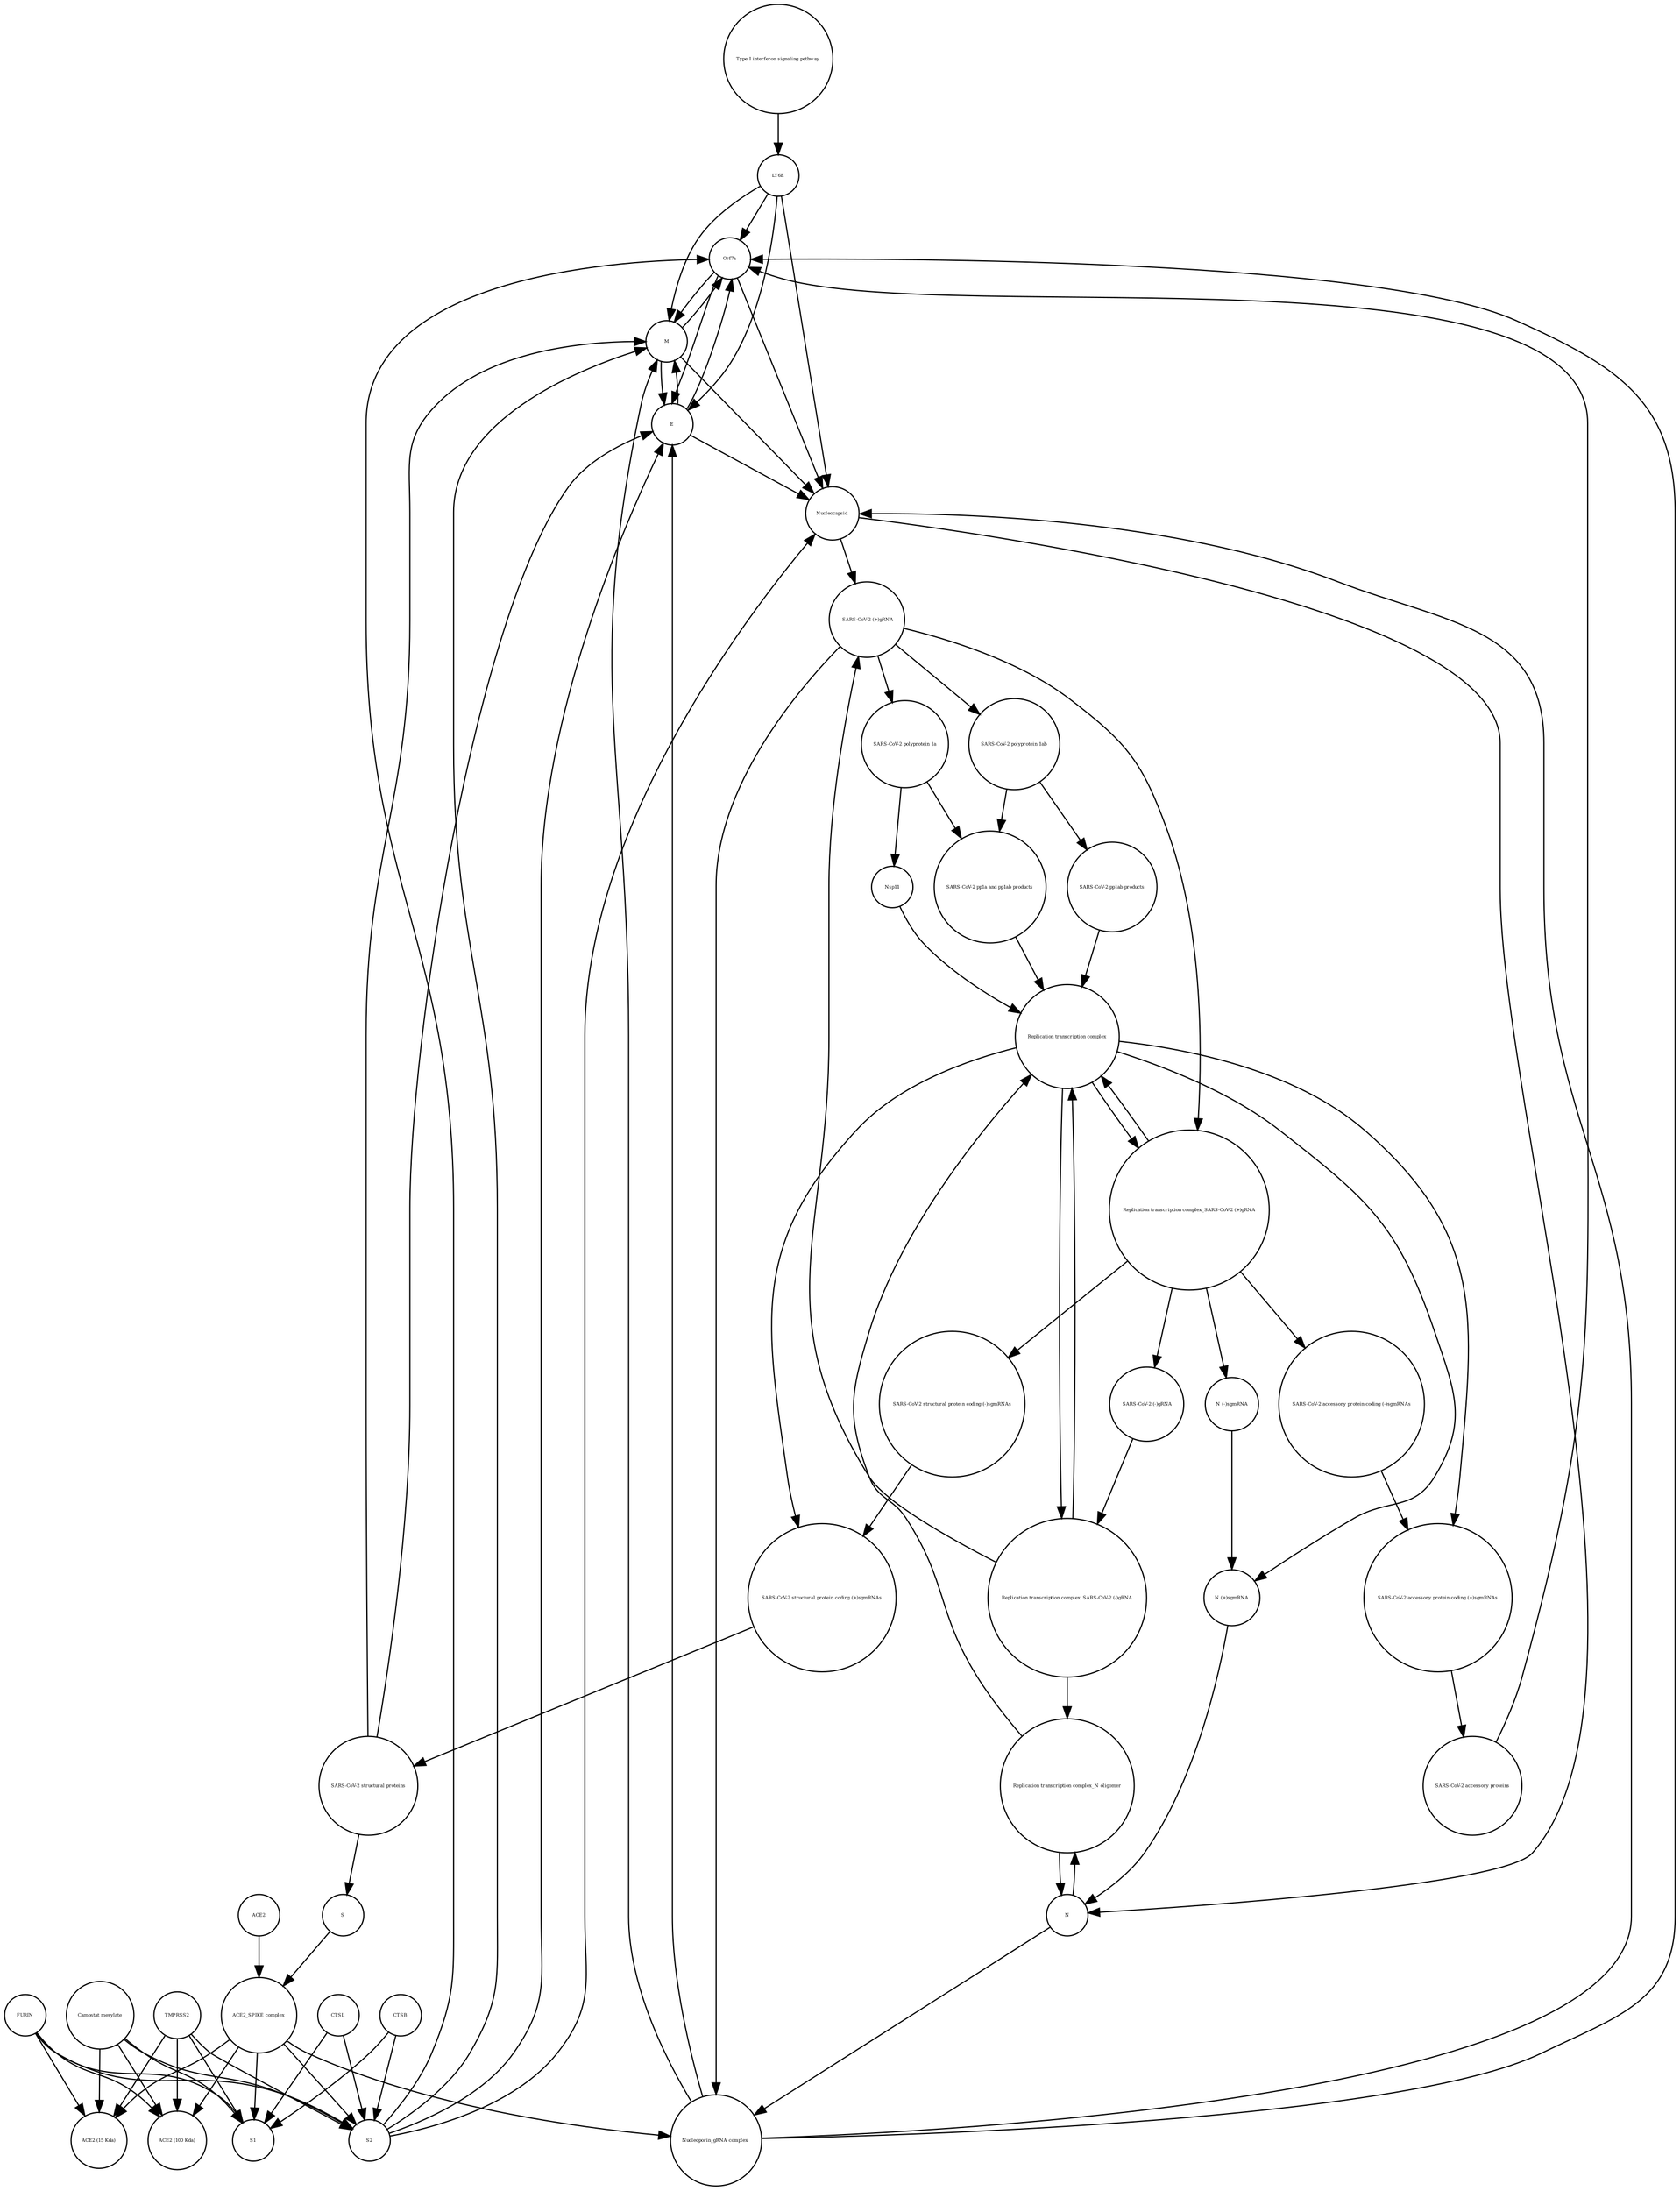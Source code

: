 strict digraph  {
"Type I interferon signaling pathway" [annotation="", bipartite=0, cls=phenotype, fontsize=4, label="Type I interferon signaling pathway", shape=circle];
LY6E [annotation="", bipartite=0, cls=macromolecule, fontsize=4, label=LY6E, shape=circle];
ACE2 [annotation="", bipartite=0, cls=macromolecule, fontsize=4, label=ACE2, shape=circle];
CTSB [annotation="", bipartite=0, cls=macromolecule, fontsize=4, label=CTSB, shape=circle];
Orf7a [annotation="", bipartite=0, cls=macromolecule, fontsize=4, label=Orf7a, shape=circle];
"SARS-CoV-2 pp1a and pp1ab products" [annotation="", bipartite=0, cls=complex, fontsize=4, label="SARS-CoV-2 pp1a and pp1ab products", shape=circle];
"Replication transcription complex_SARS-CoV-2 (-)gRNA" [annotation="", bipartite=0, cls=complex, fontsize=4, label="Replication transcription complex_SARS-CoV-2 (-)gRNA", shape=circle];
S1 [annotation="", bipartite=0, cls=macromolecule, fontsize=4, label=S1, shape=circle];
"ACE2_SPIKE complex" [annotation="", bipartite=0, cls=complex, fontsize=4, label="ACE2_SPIKE complex", shape=circle];
M [annotation="", bipartite=0, cls=macromolecule, fontsize=4, label=M, shape=circle];
" SARS-CoV-2 (-)gRNA" [annotation="", bipartite=0, cls="nucleic acid feature", fontsize=4, label=" SARS-CoV-2 (-)gRNA", shape=circle];
"SARS-CoV-2 structural protein coding (-)sgmRNAs" [annotation="", bipartite=0, cls=complex, fontsize=4, label="SARS-CoV-2 structural protein coding (-)sgmRNAs", shape=circle];
S [annotation="", bipartite=0, cls="macromolecule multimer", fontsize=4, label=S, shape=circle];
"SARS-CoV-2 polyprotein 1a" [annotation="", bipartite=0, cls=macromolecule, fontsize=4, label="SARS-CoV-2 polyprotein 1a", shape=circle];
"Replication transcription complex" [annotation="", bipartite=0, cls=complex, fontsize=4, label="Replication transcription complex", shape=circle];
"SARS-CoV-2 accessory proteins" [annotation="", bipartite=0, cls=complex, fontsize=4, label="SARS-CoV-2 accessory proteins", shape=circle];
"SARS-CoV-2 structural proteins" [annotation="", bipartite=0, cls=complex, fontsize=4, label="SARS-CoV-2 structural proteins", shape=circle];
S2 [annotation="", bipartite=0, cls=macromolecule, fontsize=4, label=S2, shape=circle];
"ACE2 (100 Kda)" [annotation="", bipartite=0, cls=macromolecule, fontsize=4, label="ACE2 (100 Kda)", shape=circle];
FURIN [annotation="", bipartite=0, cls=macromolecule, fontsize=4, label=FURIN, shape=circle];
"SARS-CoV-2 accessory protein coding (-)sgmRNAs" [annotation="", bipartite=0, cls=complex, fontsize=4, label="SARS-CoV-2 accessory protein coding (-)sgmRNAs", shape=circle];
"SARS-CoV-2 polyprotein 1ab" [annotation="", bipartite=0, cls=macromolecule, fontsize=4, label="SARS-CoV-2 polyprotein 1ab", shape=circle];
"Camostat mesylate" [annotation="urn_miriam_pubchem.compound_2536", bipartite=0, cls="simple chemical", fontsize=4, label="Camostat mesylate", shape=circle];
Nucleocapsid [annotation="", bipartite=0, cls=complex, fontsize=4, label=Nucleocapsid, shape=circle];
" SARS-CoV-2 (+)gRNA" [annotation="", bipartite=0, cls="nucleic acid feature", fontsize=4, label=" SARS-CoV-2 (+)gRNA", shape=circle];
Nsp11 [annotation="", bipartite=0, cls=macromolecule, fontsize=4, label=Nsp11, shape=circle];
"SARS-CoV-2 structural protein coding (+)sgmRNAs" [annotation="", bipartite=0, cls=complex, fontsize=4, label="SARS-CoV-2 structural protein coding (+)sgmRNAs", shape=circle];
"Replication transcription complex_SARS-CoV-2 (+)gRNA" [annotation="", bipartite=0, cls=complex, fontsize=4, label="Replication transcription complex_SARS-CoV-2 (+)gRNA", shape=circle];
"N (-)sgmRNA" [annotation="", bipartite=0, cls="nucleic acid feature", fontsize=4, label="N (-)sgmRNA", shape=circle];
TMPRSS2 [annotation="", bipartite=0, cls=macromolecule, fontsize=4, label=TMPRSS2, shape=circle];
"Replication transcription complex_N oligomer" [annotation="", bipartite=0, cls=complex, fontsize=4, label="Replication transcription complex_N oligomer", shape=circle];
N [annotation="", bipartite=0, cls="macromolecule multimer", fontsize=4, label=N, shape=circle];
"N (+)sgmRNA" [annotation="", bipartite=0, cls="nucleic acid feature", fontsize=4, label="N (+)sgmRNA", shape=circle];
"SARS-CoV-2 pp1ab products" [annotation="", bipartite=0, cls=complex, fontsize=4, label="SARS-CoV-2 pp1ab products", shape=circle];
"SARS-CoV-2 accessory protein coding (+)sgmRNAs" [annotation="", bipartite=0, cls=complex, fontsize=4, label="SARS-CoV-2 accessory protein coding (+)sgmRNAs", shape=circle];
"Nucleoporin_gRNA complex " [annotation="", bipartite=0, cls=complex, fontsize=4, label="Nucleoporin_gRNA complex ", shape=circle];
E [annotation="", bipartite=0, cls=macromolecule, fontsize=4, label=E, shape=circle];
CTSL [annotation="", bipartite=0, cls=macromolecule, fontsize=4, label=CTSL, shape=circle];
"ACE2 (15 Kda)" [annotation="", bipartite=0, cls=macromolecule, fontsize=4, label="ACE2 (15 Kda)", shape=circle];
"Type I interferon signaling pathway" -> LY6E  [annotation="", interaction_type=stimulation];
LY6E -> M  [annotation="urn_miriam_doi_10.1101%2F2020.03.05.979260|urn_miriam_doi_10.1101%2F2020.04.02.021469", interaction_type=inhibition];
LY6E -> E  [annotation="urn_miriam_doi_10.1101%2F2020.03.05.979260|urn_miriam_doi_10.1101%2F2020.04.02.021469", interaction_type=inhibition];
LY6E -> Nucleocapsid  [annotation="urn_miriam_doi_10.1101%2F2020.03.05.979260|urn_miriam_doi_10.1101%2F2020.04.02.021469", interaction_type=inhibition];
LY6E -> Orf7a  [annotation="urn_miriam_doi_10.1101%2F2020.03.05.979260|urn_miriam_doi_10.1101%2F2020.04.02.021469", interaction_type=inhibition];
ACE2 -> "ACE2_SPIKE complex"  [annotation="", interaction_type=production];
CTSB -> S1  [annotation=urn_miriam_pubmed_32142651, interaction_type=catalysis];
CTSB -> S2  [annotation=urn_miriam_pubmed_32142651, interaction_type=catalysis];
Orf7a -> M  [annotation="", interaction_type=production];
Orf7a -> E  [annotation="", interaction_type=production];
Orf7a -> Nucleocapsid  [annotation="", interaction_type=production];
"SARS-CoV-2 pp1a and pp1ab products" -> "Replication transcription complex"  [annotation="", interaction_type=production];
"Replication transcription complex_SARS-CoV-2 (-)gRNA" -> "Replication transcription complex_N oligomer"  [annotation="", interaction_type=production];
"Replication transcription complex_SARS-CoV-2 (-)gRNA" -> "Replication transcription complex"  [annotation="", interaction_type=production];
"Replication transcription complex_SARS-CoV-2 (-)gRNA" -> " SARS-CoV-2 (+)gRNA"  [annotation="", interaction_type=production];
"ACE2_SPIKE complex" -> S2  [annotation="", interaction_type=production];
"ACE2_SPIKE complex" -> "ACE2 (100 Kda)"  [annotation="", interaction_type=production];
"ACE2_SPIKE complex" -> S1  [annotation="", interaction_type=production];
"ACE2_SPIKE complex" -> "ACE2 (15 Kda)"  [annotation="", interaction_type=production];
"ACE2_SPIKE complex" -> "Nucleoporin_gRNA complex "  [annotation="urn_miriam_pubmed_32142651|urn_miriam_pubmed_32094589", interaction_type=stimulation];
M -> E  [annotation="", interaction_type=production];
M -> Nucleocapsid  [annotation="", interaction_type=production];
M -> Orf7a  [annotation="", interaction_type=production];
" SARS-CoV-2 (-)gRNA" -> "Replication transcription complex_SARS-CoV-2 (-)gRNA"  [annotation="", interaction_type=production];
"SARS-CoV-2 structural protein coding (-)sgmRNAs" -> "SARS-CoV-2 structural protein coding (+)sgmRNAs"  [annotation="", interaction_type=production];
S -> "ACE2_SPIKE complex"  [annotation="", interaction_type=production];
"SARS-CoV-2 polyprotein 1a" -> "SARS-CoV-2 pp1a and pp1ab products"  [annotation=urn_miriam_pubmed_31226023, interaction_type=catalysis];
"SARS-CoV-2 polyprotein 1a" -> Nsp11  [annotation=urn_miriam_pubmed_31226023, interaction_type=catalysis];
"Replication transcription complex" -> "Replication transcription complex_SARS-CoV-2 (-)gRNA"  [annotation="", interaction_type=production];
"Replication transcription complex" -> "Replication transcription complex_SARS-CoV-2 (+)gRNA"  [annotation="", interaction_type=production];
"Replication transcription complex" -> "SARS-CoV-2 accessory protein coding (+)sgmRNAs"  [annotation="", interaction_type="necessary stimulation"];
"Replication transcription complex" -> "SARS-CoV-2 structural protein coding (+)sgmRNAs"  [annotation="", interaction_type="necessary stimulation"];
"Replication transcription complex" -> "N (+)sgmRNA"  [annotation="", interaction_type="necessary stimulation"];
"SARS-CoV-2 accessory proteins" -> Orf7a  [annotation="", interaction_type=production];
"SARS-CoV-2 structural proteins" -> M  [annotation="", interaction_type=production];
"SARS-CoV-2 structural proteins" -> E  [annotation="", interaction_type=production];
"SARS-CoV-2 structural proteins" -> S  [annotation="", interaction_type=production];
S2 -> M  [annotation="urn_miriam_doi_10.1101%2F2020.03.05.979260|urn_miriam_doi_10.1101%2F2020.04.02.021469", interaction_type=stimulation];
S2 -> E  [annotation="urn_miriam_doi_10.1101%2F2020.03.05.979260|urn_miriam_doi_10.1101%2F2020.04.02.021469", interaction_type=stimulation];
S2 -> Nucleocapsid  [annotation="urn_miriam_doi_10.1101%2F2020.03.05.979260|urn_miriam_doi_10.1101%2F2020.04.02.021469", interaction_type=stimulation];
S2 -> Orf7a  [annotation="urn_miriam_doi_10.1101%2F2020.03.05.979260|urn_miriam_doi_10.1101%2F2020.04.02.021469", interaction_type=stimulation];
FURIN -> "ACE2 (100 Kda)"  [annotation="", interaction_type=catalysis];
FURIN -> S1  [annotation="", interaction_type=catalysis];
FURIN -> S2  [annotation="", interaction_type=catalysis];
FURIN -> "ACE2 (15 Kda)"  [annotation="", interaction_type=catalysis];
"SARS-CoV-2 accessory protein coding (-)sgmRNAs" -> "SARS-CoV-2 accessory protein coding (+)sgmRNAs"  [annotation="", interaction_type=production];
"SARS-CoV-2 polyprotein 1ab" -> "SARS-CoV-2 pp1a and pp1ab products"  [annotation=urn_miriam_pubmed_31226023, interaction_type=catalysis];
"SARS-CoV-2 polyprotein 1ab" -> "SARS-CoV-2 pp1ab products"  [annotation=urn_miriam_pubmed_31226023, interaction_type=catalysis];
"Camostat mesylate" -> "ACE2 (100 Kda)"  [annotation="", interaction_type=inhibition];
"Camostat mesylate" -> S1  [annotation="", interaction_type=inhibition];
"Camostat mesylate" -> S2  [annotation="", interaction_type=inhibition];
"Camostat mesylate" -> "ACE2 (15 Kda)"  [annotation="", interaction_type=inhibition];
Nucleocapsid -> " SARS-CoV-2 (+)gRNA"  [annotation="", interaction_type=production];
Nucleocapsid -> N  [annotation="", interaction_type=production];
" SARS-CoV-2 (+)gRNA" -> "SARS-CoV-2 polyprotein 1ab"  [annotation="", interaction_type=production];
" SARS-CoV-2 (+)gRNA" -> "SARS-CoV-2 polyprotein 1a"  [annotation="", interaction_type=production];
" SARS-CoV-2 (+)gRNA" -> "Replication transcription complex_SARS-CoV-2 (+)gRNA"  [annotation="", interaction_type=production];
" SARS-CoV-2 (+)gRNA" -> "Nucleoporin_gRNA complex "  [annotation="", interaction_type=production];
Nsp11 -> "Replication transcription complex"  [annotation="", interaction_type=production];
"SARS-CoV-2 structural protein coding (+)sgmRNAs" -> "SARS-CoV-2 structural proteins"  [annotation="", interaction_type=production];
"Replication transcription complex_SARS-CoV-2 (+)gRNA" -> " SARS-CoV-2 (-)gRNA"  [annotation="", interaction_type=production];
"Replication transcription complex_SARS-CoV-2 (+)gRNA" -> "SARS-CoV-2 structural protein coding (-)sgmRNAs"  [annotation="", interaction_type=production];
"Replication transcription complex_SARS-CoV-2 (+)gRNA" -> "Replication transcription complex"  [annotation="", interaction_type=production];
"Replication transcription complex_SARS-CoV-2 (+)gRNA" -> "SARS-CoV-2 accessory protein coding (-)sgmRNAs"  [annotation="", interaction_type=production];
"Replication transcription complex_SARS-CoV-2 (+)gRNA" -> "N (-)sgmRNA"  [annotation="", interaction_type=production];
"N (-)sgmRNA" -> "N (+)sgmRNA"  [annotation="", interaction_type=production];
TMPRSS2 -> "ACE2 (100 Kda)"  [annotation="", interaction_type=catalysis];
TMPRSS2 -> S1  [annotation="", interaction_type=catalysis];
TMPRSS2 -> S2  [annotation="", interaction_type=catalysis];
TMPRSS2 -> "ACE2 (15 Kda)"  [annotation="", interaction_type=catalysis];
"Replication transcription complex_N oligomer" -> "Replication transcription complex"  [annotation="", interaction_type=production];
"Replication transcription complex_N oligomer" -> N  [annotation="", interaction_type=production];
N -> "Replication transcription complex_N oligomer"  [annotation="", interaction_type=production];
N -> "Nucleoporin_gRNA complex "  [annotation="", interaction_type=production];
"N (+)sgmRNA" -> N  [annotation="", interaction_type=production];
"SARS-CoV-2 pp1ab products" -> "Replication transcription complex"  [annotation="", interaction_type=production];
"SARS-CoV-2 accessory protein coding (+)sgmRNAs" -> "SARS-CoV-2 accessory proteins"  [annotation="", interaction_type=production];
"Nucleoporin_gRNA complex " -> M  [annotation="", interaction_type=production];
"Nucleoporin_gRNA complex " -> E  [annotation="", interaction_type=production];
"Nucleoporin_gRNA complex " -> Nucleocapsid  [annotation="", interaction_type=production];
"Nucleoporin_gRNA complex " -> Orf7a  [annotation="", interaction_type=production];
E -> M  [annotation="", interaction_type=production];
E -> Nucleocapsid  [annotation="", interaction_type=production];
E -> Orf7a  [annotation="", interaction_type=production];
CTSL -> S1  [annotation=urn_miriam_pubmed_32142651, interaction_type=catalysis];
CTSL -> S2  [annotation=urn_miriam_pubmed_32142651, interaction_type=catalysis];
}

